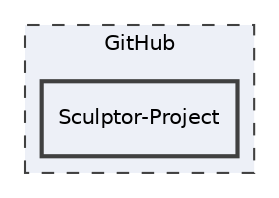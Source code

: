 digraph "C:/Users/erick/Documents/GitHub/Sculptor-Project"
{
 // LATEX_PDF_SIZE
  edge [fontname="Helvetica",fontsize="10",labelfontname="Helvetica",labelfontsize="10"];
  node [fontname="Helvetica",fontsize="10",shape=record];
  compound=true
  subgraph clusterdir_e5fbe6d2783ccd4c93c7856d92d7be6e {
    graph [ bgcolor="#edf0f7", pencolor="grey25", style="filled,dashed,", label="GitHub", fontname="Helvetica", fontsize="10", URL="dir_e5fbe6d2783ccd4c93c7856d92d7be6e.html"]
  dir_79d73ea0f7a57277cc0eb180b4e3a352 [shape=box, label="Sculptor-Project", style="filled,bold,", fillcolor="#edf0f7", color="grey25", URL="dir_79d73ea0f7a57277cc0eb180b4e3a352.html"];
  }
}
